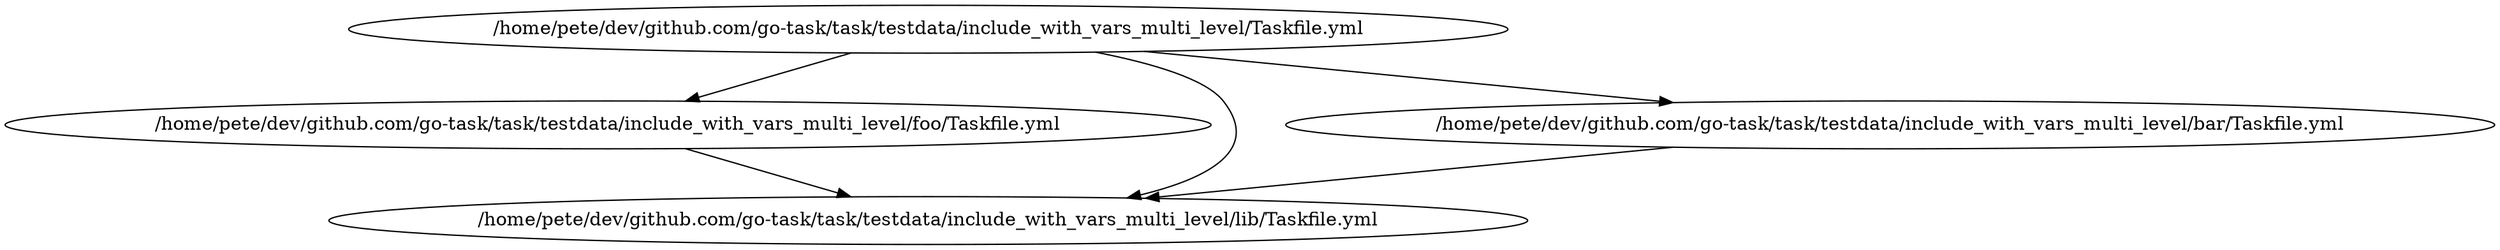 strict digraph {


	"/home/pete/dev/github.com/go-task/task/testdata/include_with_vars_multi_level/foo/Taskfile.yml" [  weight=0 ];

	"/home/pete/dev/github.com/go-task/task/testdata/include_with_vars_multi_level/foo/Taskfile.yml" -> "/home/pete/dev/github.com/go-task/task/testdata/include_with_vars_multi_level/lib/Taskfile.yml" [  weight=0 ];

	"/home/pete/dev/github.com/go-task/task/testdata/include_with_vars_multi_level/lib/Taskfile.yml" [  weight=0 ];

	"/home/pete/dev/github.com/go-task/task/testdata/include_with_vars_multi_level/Taskfile.yml" [  weight=0 ];

	"/home/pete/dev/github.com/go-task/task/testdata/include_with_vars_multi_level/Taskfile.yml" -> "/home/pete/dev/github.com/go-task/task/testdata/include_with_vars_multi_level/lib/Taskfile.yml" [  weight=0 ];

	"/home/pete/dev/github.com/go-task/task/testdata/include_with_vars_multi_level/Taskfile.yml" -> "/home/pete/dev/github.com/go-task/task/testdata/include_with_vars_multi_level/foo/Taskfile.yml" [  weight=0 ];

	"/home/pete/dev/github.com/go-task/task/testdata/include_with_vars_multi_level/Taskfile.yml" -> "/home/pete/dev/github.com/go-task/task/testdata/include_with_vars_multi_level/bar/Taskfile.yml" [  weight=0 ];

	"/home/pete/dev/github.com/go-task/task/testdata/include_with_vars_multi_level/bar/Taskfile.yml" [  weight=0 ];

	"/home/pete/dev/github.com/go-task/task/testdata/include_with_vars_multi_level/bar/Taskfile.yml" -> "/home/pete/dev/github.com/go-task/task/testdata/include_with_vars_multi_level/lib/Taskfile.yml" [  weight=0 ];

}
